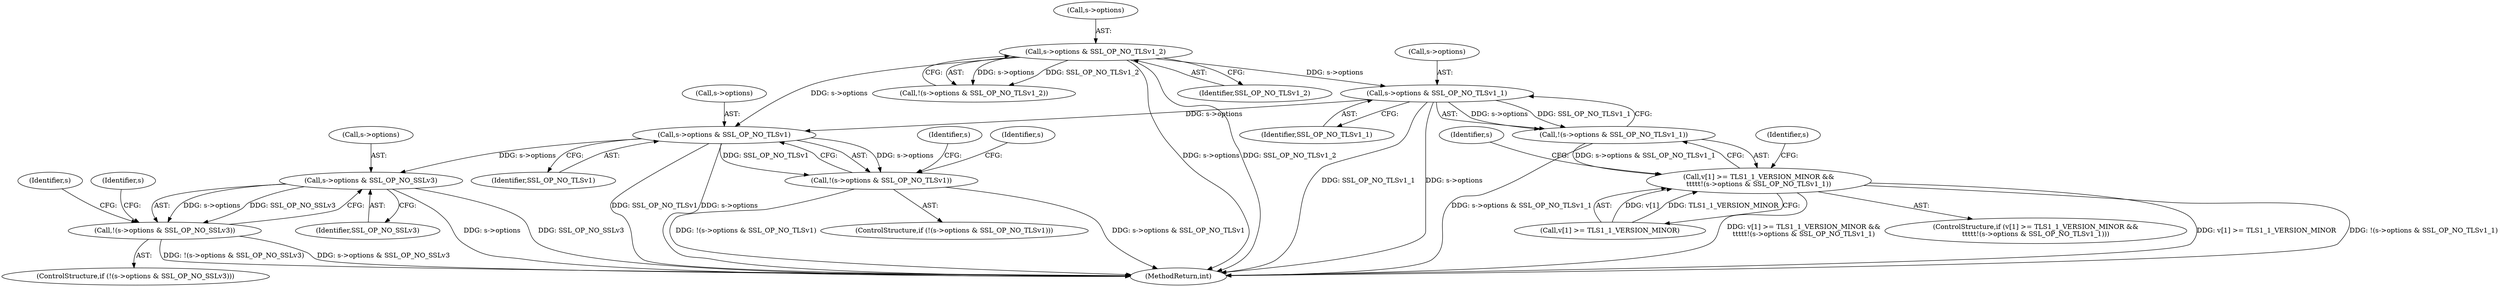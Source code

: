 digraph "0_openssl_392fa7a952e97d82eac6958c81ed1e256e6b8ca5@pointer" {
"1000548" [label="(Call,s->options & SSL_OP_NO_TLSv1_1)"];
"1000525" [label="(Call,s->options & SSL_OP_NO_TLSv1_2)"];
"1000547" [label="(Call,!(s->options & SSL_OP_NO_TLSv1_1))"];
"1000541" [label="(Call,v[1] >= TLS1_1_VERSION_MINOR &&\n\t\t\t\t\t!(s->options & SSL_OP_NO_TLSv1_1))"];
"1000565" [label="(Call,s->options & SSL_OP_NO_TLSv1)"];
"1000564" [label="(Call,!(s->options & SSL_OP_NO_TLSv1))"];
"1000582" [label="(Call,s->options & SSL_OP_NO_SSLv3)"];
"1000581" [label="(Call,!(s->options & SSL_OP_NO_SSLv3))"];
"1000581" [label="(Call,!(s->options & SSL_OP_NO_SSLv3))"];
"1000556" [label="(Identifier,s)"];
"1000584" [label="(Identifier,s)"];
"1000547" [label="(Call,!(s->options & SSL_OP_NO_TLSv1_1))"];
"1000565" [label="(Call,s->options & SSL_OP_NO_TLSv1)"];
"1000549" [label="(Call,s->options)"];
"1000583" [label="(Call,s->options)"];
"1000524" [label="(Call,!(s->options & SSL_OP_NO_TLSv1_2))"];
"1000569" [label="(Identifier,SSL_OP_NO_TLSv1)"];
"1000564" [label="(Call,!(s->options & SSL_OP_NO_TLSv1))"];
"1000573" [label="(Identifier,s)"];
"1000540" [label="(ControlStructure,if (v[1] >= TLS1_1_VERSION_MINOR &&\n\t\t\t\t\t!(s->options & SSL_OP_NO_TLSv1_1)))"];
"1000541" [label="(Call,v[1] >= TLS1_1_VERSION_MINOR &&\n\t\t\t\t\t!(s->options & SSL_OP_NO_TLSv1_1))"];
"1000552" [label="(Identifier,SSL_OP_NO_TLSv1_1)"];
"1000582" [label="(Call,s->options & SSL_OP_NO_SSLv3)"];
"1000542" [label="(Call,v[1] >= TLS1_1_VERSION_MINOR)"];
"1001275" [label="(MethodReturn,int)"];
"1000590" [label="(Identifier,s)"];
"1000525" [label="(Call,s->options & SSL_OP_NO_TLSv1_2)"];
"1000586" [label="(Identifier,SSL_OP_NO_SSLv3)"];
"1000691" [label="(Identifier,s)"];
"1000563" [label="(ControlStructure,if (!(s->options & SSL_OP_NO_TLSv1)))"];
"1000548" [label="(Call,s->options & SSL_OP_NO_TLSv1_1)"];
"1000566" [label="(Call,s->options)"];
"1000567" [label="(Identifier,s)"];
"1000526" [label="(Call,s->options)"];
"1000529" [label="(Identifier,SSL_OP_NO_TLSv1_2)"];
"1000580" [label="(ControlStructure,if (!(s->options & SSL_OP_NO_SSLv3)))"];
"1000548" -> "1000547"  [label="AST: "];
"1000548" -> "1000552"  [label="CFG: "];
"1000549" -> "1000548"  [label="AST: "];
"1000552" -> "1000548"  [label="AST: "];
"1000547" -> "1000548"  [label="CFG: "];
"1000548" -> "1001275"  [label="DDG: SSL_OP_NO_TLSv1_1"];
"1000548" -> "1001275"  [label="DDG: s->options"];
"1000548" -> "1000547"  [label="DDG: s->options"];
"1000548" -> "1000547"  [label="DDG: SSL_OP_NO_TLSv1_1"];
"1000525" -> "1000548"  [label="DDG: s->options"];
"1000548" -> "1000565"  [label="DDG: s->options"];
"1000525" -> "1000524"  [label="AST: "];
"1000525" -> "1000529"  [label="CFG: "];
"1000526" -> "1000525"  [label="AST: "];
"1000529" -> "1000525"  [label="AST: "];
"1000524" -> "1000525"  [label="CFG: "];
"1000525" -> "1001275"  [label="DDG: s->options"];
"1000525" -> "1001275"  [label="DDG: SSL_OP_NO_TLSv1_2"];
"1000525" -> "1000524"  [label="DDG: s->options"];
"1000525" -> "1000524"  [label="DDG: SSL_OP_NO_TLSv1_2"];
"1000525" -> "1000565"  [label="DDG: s->options"];
"1000547" -> "1000541"  [label="AST: "];
"1000541" -> "1000547"  [label="CFG: "];
"1000547" -> "1001275"  [label="DDG: s->options & SSL_OP_NO_TLSv1_1"];
"1000547" -> "1000541"  [label="DDG: s->options & SSL_OP_NO_TLSv1_1"];
"1000541" -> "1000540"  [label="AST: "];
"1000541" -> "1000542"  [label="CFG: "];
"1000542" -> "1000541"  [label="AST: "];
"1000556" -> "1000541"  [label="CFG: "];
"1000567" -> "1000541"  [label="CFG: "];
"1000541" -> "1001275"  [label="DDG: v[1] >= TLS1_1_VERSION_MINOR"];
"1000541" -> "1001275"  [label="DDG: !(s->options & SSL_OP_NO_TLSv1_1)"];
"1000541" -> "1001275"  [label="DDG: v[1] >= TLS1_1_VERSION_MINOR &&\n\t\t\t\t\t!(s->options & SSL_OP_NO_TLSv1_1)"];
"1000542" -> "1000541"  [label="DDG: v[1]"];
"1000542" -> "1000541"  [label="DDG: TLS1_1_VERSION_MINOR"];
"1000565" -> "1000564"  [label="AST: "];
"1000565" -> "1000569"  [label="CFG: "];
"1000566" -> "1000565"  [label="AST: "];
"1000569" -> "1000565"  [label="AST: "];
"1000564" -> "1000565"  [label="CFG: "];
"1000565" -> "1001275"  [label="DDG: SSL_OP_NO_TLSv1"];
"1000565" -> "1001275"  [label="DDG: s->options"];
"1000565" -> "1000564"  [label="DDG: s->options"];
"1000565" -> "1000564"  [label="DDG: SSL_OP_NO_TLSv1"];
"1000565" -> "1000582"  [label="DDG: s->options"];
"1000564" -> "1000563"  [label="AST: "];
"1000573" -> "1000564"  [label="CFG: "];
"1000584" -> "1000564"  [label="CFG: "];
"1000564" -> "1001275"  [label="DDG: s->options & SSL_OP_NO_TLSv1"];
"1000564" -> "1001275"  [label="DDG: !(s->options & SSL_OP_NO_TLSv1)"];
"1000582" -> "1000581"  [label="AST: "];
"1000582" -> "1000586"  [label="CFG: "];
"1000583" -> "1000582"  [label="AST: "];
"1000586" -> "1000582"  [label="AST: "];
"1000581" -> "1000582"  [label="CFG: "];
"1000582" -> "1001275"  [label="DDG: s->options"];
"1000582" -> "1001275"  [label="DDG: SSL_OP_NO_SSLv3"];
"1000582" -> "1000581"  [label="DDG: s->options"];
"1000582" -> "1000581"  [label="DDG: SSL_OP_NO_SSLv3"];
"1000581" -> "1000580"  [label="AST: "];
"1000590" -> "1000581"  [label="CFG: "];
"1000691" -> "1000581"  [label="CFG: "];
"1000581" -> "1001275"  [label="DDG: s->options & SSL_OP_NO_SSLv3"];
"1000581" -> "1001275"  [label="DDG: !(s->options & SSL_OP_NO_SSLv3)"];
}

